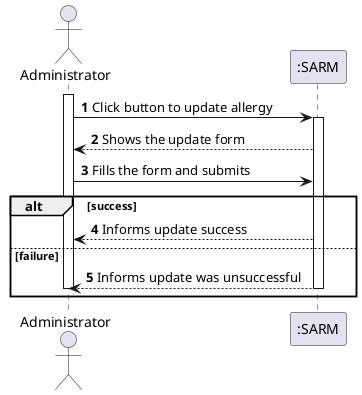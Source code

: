 @startuml
'https://plantuml.com/sequence-diagram

autonumber


actor "Administrator" as admin

participant ":SARM" as sys

activate admin

admin -> sys : Click button to update allergy

activate sys

sys --> admin : Shows the update form

admin -> sys: Fills the form and submits

alt success

sys --> admin : Informs update success

else failure

sys --> admin : Informs update was unsuccessful

deactivate sys
deactivate admin

end

@enduml